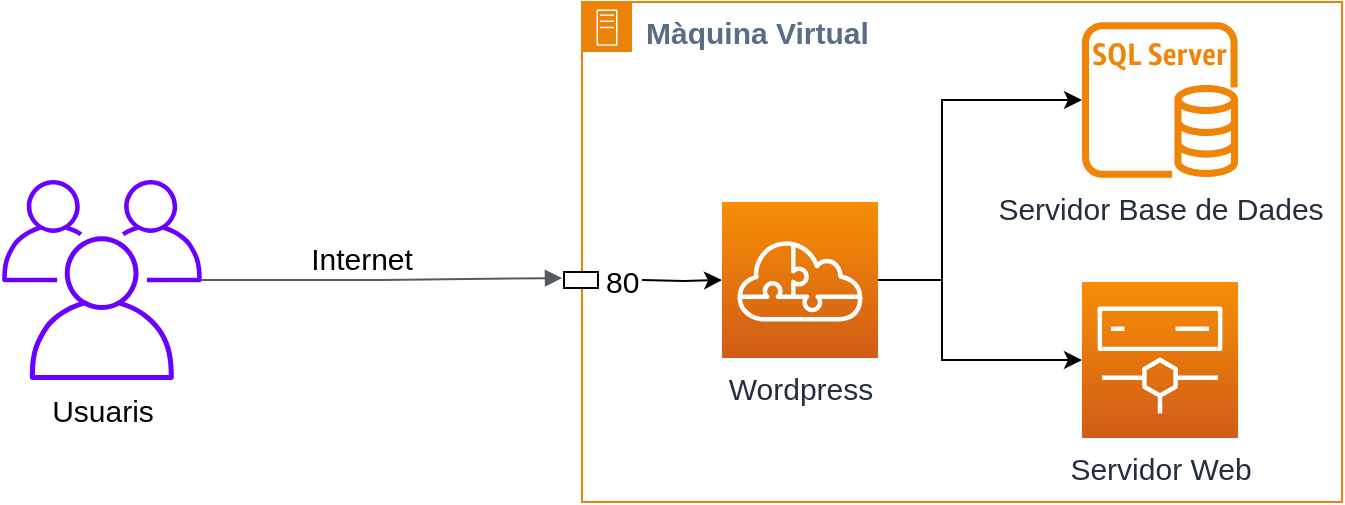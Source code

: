 <mxfile version="21.6.8" type="device" pages="2">
  <diagram id="7BS8W2Eh7hPiAfmex7UW" name="monolitic">
    <mxGraphModel dx="1420" dy="840" grid="1" gridSize="10" guides="1" tooltips="1" connect="1" arrows="1" fold="1" page="1" pageScale="1" pageWidth="827" pageHeight="1169" math="0" shadow="0">
      <root>
        <mxCell id="0" />
        <mxCell id="1" parent="0" />
        <mxCell id="gs3cca02H7_guCa9z_B3-4" value="&lt;b&gt;Màquina Virtual&lt;/b&gt;" style="points=[[0,0],[0.25,0],[0.5,0],[0.75,0],[1,0],[1,0.25],[1,0.5],[1,0.75],[1,1],[0.75,1],[0.5,1],[0.25,1],[0,1],[0,0.75],[0,0.5],[0,0.25]];outlineConnect=0;gradientColor=none;html=1;whiteSpace=wrap;fontSize=15;fontStyle=0;container=1;pointerEvents=0;collapsible=0;recursiveResize=0;shape=mxgraph.aws4.group;grIcon=mxgraph.aws4.group_on_premise;strokeColor=#ed8209;fillColor=none;verticalAlign=top;align=left;spacingLeft=30;fontColor=#5A6C86;dashed=0;" vertex="1" parent="1">
          <mxGeometry x="440" y="20" width="380" height="250" as="geometry" />
        </mxCell>
        <mxCell id="gs3cca02H7_guCa9z_B3-1" value="Wordpress" style="sketch=0;points=[[0,0,0],[0.25,0,0],[0.5,0,0],[0.75,0,0],[1,0,0],[0,1,0],[0.25,1,0],[0.5,1,0],[0.75,1,0],[1,1,0],[0,0.25,0],[0,0.5,0],[0,0.75,0],[1,0.25,0],[1,0.5,0],[1,0.75,0]];outlineConnect=0;fontColor=#232F3E;gradientColor=#F78E04;gradientDirection=north;fillColor=#D05C17;strokeColor=#ffffff;dashed=0;verticalLabelPosition=bottom;verticalAlign=top;align=center;html=1;fontSize=15;fontStyle=0;aspect=fixed;shape=mxgraph.aws4.resourceIcon;resIcon=mxgraph.aws4.serverless_application_repository;" vertex="1" parent="gs3cca02H7_guCa9z_B3-4">
          <mxGeometry x="70" y="100" width="78" height="78" as="geometry" />
        </mxCell>
        <mxCell id="gs3cca02H7_guCa9z_B3-3" value="Servidor Base de Dades" style="sketch=0;outlineConnect=0;fontColor=#232F3E;gradientColor=none;fillColor=#EF8407;strokeColor=none;dashed=0;verticalLabelPosition=bottom;verticalAlign=top;align=center;html=1;fontSize=15;fontStyle=0;aspect=fixed;pointerEvents=1;shape=mxgraph.aws4.rds_sql_server_instance;" vertex="1" parent="gs3cca02H7_guCa9z_B3-4">
          <mxGeometry x="250" y="10" width="78" height="78" as="geometry" />
        </mxCell>
        <mxCell id="gs3cca02H7_guCa9z_B3-13" style="edgeStyle=orthogonalEdgeStyle;rounded=0;orthogonalLoop=1;jettySize=auto;html=1;fontSize=15;" edge="1" parent="gs3cca02H7_guCa9z_B3-4" source="gs3cca02H7_guCa9z_B3-1" target="gs3cca02H7_guCa9z_B3-3">
          <mxGeometry relative="1" as="geometry">
            <Array as="points">
              <mxPoint x="180" y="139" />
              <mxPoint x="180" y="49" />
            </Array>
          </mxGeometry>
        </mxCell>
        <mxCell id="gs3cca02H7_guCa9z_B3-2" value="Servidor Web" style="sketch=0;points=[[0,0,0],[0.25,0,0],[0.5,0,0],[0.75,0,0],[1,0,0],[0,1,0],[0.25,1,0],[0.5,1,0],[0.75,1,0],[1,1,0],[0,0.25,0],[0,0.5,0],[0,0.75,0],[1,0.25,0],[1,0.5,0],[1,0.75,0]];outlineConnect=0;fontColor=#232F3E;gradientColor=#F78E04;gradientDirection=north;fillColor=#D05C17;strokeColor=#ffffff;dashed=0;verticalLabelPosition=bottom;verticalAlign=top;align=center;html=1;fontSize=15;fontStyle=0;aspect=fixed;shape=mxgraph.aws4.resourceIcon;resIcon=mxgraph.aws4.elemental;" vertex="1" parent="gs3cca02H7_guCa9z_B3-4">
          <mxGeometry x="250" y="140" width="78" height="78" as="geometry" />
        </mxCell>
        <mxCell id="gs3cca02H7_guCa9z_B3-14" style="edgeStyle=orthogonalEdgeStyle;rounded=0;orthogonalLoop=1;jettySize=auto;html=1;fontSize=15;" edge="1" parent="gs3cca02H7_guCa9z_B3-4" source="gs3cca02H7_guCa9z_B3-1" target="gs3cca02H7_guCa9z_B3-2">
          <mxGeometry relative="1" as="geometry">
            <Array as="points">
              <mxPoint x="180" y="139" />
              <mxPoint x="180" y="179" />
            </Array>
          </mxGeometry>
        </mxCell>
        <mxCell id="gs3cca02H7_guCa9z_B3-5" value="Usuaris" style="sketch=0;outlineConnect=0;fontColor=#050505;strokeColor=#3700CC;fillColor=#6a00ff;dashed=0;verticalLabelPosition=bottom;verticalAlign=top;align=center;html=1;fontSize=15;fontStyle=0;aspect=fixed;shape=mxgraph.aws4.illustration_users;pointerEvents=1" vertex="1" parent="1">
          <mxGeometry x="150" y="109" width="100" height="100" as="geometry" />
        </mxCell>
        <mxCell id="gs3cca02H7_guCa9z_B3-12" style="edgeStyle=orthogonalEdgeStyle;rounded=0;orthogonalLoop=1;jettySize=auto;html=1;fontSize=15;" edge="1" parent="1" target="gs3cca02H7_guCa9z_B3-1">
          <mxGeometry relative="1" as="geometry">
            <mxPoint x="470" y="159" as="sourcePoint" />
          </mxGeometry>
        </mxCell>
        <mxCell id="gs3cca02H7_guCa9z_B3-7" value="80" style="fontStyle=0;labelPosition=right;verticalLabelPosition=middle;align=left;verticalAlign=middle;spacingLeft=2;fontSize=15;" vertex="1" parent="1">
          <mxGeometry x="431" y="155" width="17" height="8" as="geometry" />
        </mxCell>
        <mxCell id="gs3cca02H7_guCa9z_B3-11" value="" style="edgeStyle=orthogonalEdgeStyle;html=1;endArrow=block;elbow=vertical;startArrow=none;endFill=1;strokeColor=#545B64;rounded=0;fontSize=15;" edge="1" parent="1" source="gs3cca02H7_guCa9z_B3-5">
          <mxGeometry width="100" relative="1" as="geometry">
            <mxPoint x="350" y="430" as="sourcePoint" />
            <mxPoint x="430" y="158" as="targetPoint" />
          </mxGeometry>
        </mxCell>
        <mxCell id="wIquGmHg2yUp4vjcL8od-1" value="Internet" style="text;html=1;strokeColor=none;fillColor=none;align=center;verticalAlign=middle;whiteSpace=wrap;rounded=0;fontSize=15;" vertex="1" parent="1">
          <mxGeometry x="300" y="133" width="60" height="30" as="geometry" />
        </mxCell>
      </root>
    </mxGraphModel>
  </diagram>
  <diagram name="repte_separacio" id="9pQsjuIs-laDANAN4uuR">
    <mxGraphModel dx="1420" dy="840" grid="1" gridSize="10" guides="1" tooltips="1" connect="1" arrows="1" fold="1" page="1" pageScale="1" pageWidth="827" pageHeight="1169" math="0" shadow="0">
      <root>
        <mxCell id="2AJcxWMldHsI3XnQPxvV-0" />
        <mxCell id="2AJcxWMldHsI3XnQPxvV-1" parent="2AJcxWMldHsI3XnQPxvV-0" />
        <mxCell id="2AJcxWMldHsI3XnQPxvV-2" value="&lt;b&gt;Màquina Virtual&lt;/b&gt;" style="points=[[0,0],[0.25,0],[0.5,0],[0.75,0],[1,0],[1,0.25],[1,0.5],[1,0.75],[1,1],[0.75,1],[0.5,1],[0.25,1],[0,1],[0,0.75],[0,0.5],[0,0.25]];outlineConnect=0;gradientColor=none;html=1;whiteSpace=wrap;fontSize=15;fontStyle=0;container=1;pointerEvents=0;collapsible=0;recursiveResize=0;shape=mxgraph.aws4.group;grIcon=mxgraph.aws4.group_on_premise;strokeColor=#ed8209;fillColor=none;verticalAlign=top;align=left;spacingLeft=30;fontColor=#5A6C86;dashed=0;" vertex="1" parent="2AJcxWMldHsI3XnQPxvV-1">
          <mxGeometry x="440" y="20" width="380" height="250" as="geometry" />
        </mxCell>
        <mxCell id="FP2FyY-8GkdjA_efPvNI-6" style="edgeStyle=orthogonalEdgeStyle;rounded=0;orthogonalLoop=1;jettySize=auto;html=1;" edge="1" parent="2AJcxWMldHsI3XnQPxvV-2" source="2AJcxWMldHsI3XnQPxvV-3" target="2AJcxWMldHsI3XnQPxvV-6">
          <mxGeometry relative="1" as="geometry" />
        </mxCell>
        <mxCell id="2AJcxWMldHsI3XnQPxvV-3" value="Wordpress" style="sketch=0;points=[[0,0,0],[0.25,0,0],[0.5,0,0],[0.75,0,0],[1,0,0],[0,1,0],[0.25,1,0],[0.5,1,0],[0.75,1,0],[1,1,0],[0,0.25,0],[0,0.5,0],[0,0.75,0],[1,0.25,0],[1,0.5,0],[1,0.75,0]];outlineConnect=0;fontColor=#232F3E;gradientColor=#F78E04;gradientDirection=north;fillColor=#D05C17;strokeColor=#ffffff;dashed=0;verticalLabelPosition=bottom;verticalAlign=top;align=center;html=1;fontSize=15;fontStyle=0;aspect=fixed;shape=mxgraph.aws4.resourceIcon;resIcon=mxgraph.aws4.serverless_application_repository;" vertex="1" parent="2AJcxWMldHsI3XnQPxvV-2">
          <mxGeometry x="70" y="100" width="78" height="78" as="geometry" />
        </mxCell>
        <mxCell id="2AJcxWMldHsI3XnQPxvV-6" value="Servidor Web" style="sketch=0;points=[[0,0,0],[0.25,0,0],[0.5,0,0],[0.75,0,0],[1,0,0],[0,1,0],[0.25,1,0],[0.5,1,0],[0.75,1,0],[1,1,0],[0,0.25,0],[0,0.5,0],[0,0.75,0],[1,0.25,0],[1,0.5,0],[1,0.75,0]];outlineConnect=0;fontColor=#232F3E;gradientColor=#F78E04;gradientDirection=north;fillColor=#D05C17;strokeColor=#ffffff;dashed=0;verticalLabelPosition=bottom;verticalAlign=top;align=center;html=1;fontSize=15;fontStyle=0;aspect=fixed;shape=mxgraph.aws4.resourceIcon;resIcon=mxgraph.aws4.elemental;" vertex="1" parent="2AJcxWMldHsI3XnQPxvV-2">
          <mxGeometry x="250" y="100" width="78" height="78" as="geometry" />
        </mxCell>
        <mxCell id="2AJcxWMldHsI3XnQPxvV-8" value="Usuaris" style="sketch=0;outlineConnect=0;fontColor=#050505;strokeColor=#3700CC;fillColor=#6a00ff;dashed=0;verticalLabelPosition=bottom;verticalAlign=top;align=center;html=1;fontSize=15;fontStyle=0;aspect=fixed;shape=mxgraph.aws4.illustration_users;pointerEvents=1" vertex="1" parent="2AJcxWMldHsI3XnQPxvV-1">
          <mxGeometry x="150" y="109" width="100" height="100" as="geometry" />
        </mxCell>
        <mxCell id="2AJcxWMldHsI3XnQPxvV-9" style="edgeStyle=orthogonalEdgeStyle;rounded=0;orthogonalLoop=1;jettySize=auto;html=1;fontSize=15;" edge="1" parent="2AJcxWMldHsI3XnQPxvV-1" target="2AJcxWMldHsI3XnQPxvV-3">
          <mxGeometry relative="1" as="geometry">
            <mxPoint x="470" y="159" as="sourcePoint" />
          </mxGeometry>
        </mxCell>
        <mxCell id="2AJcxWMldHsI3XnQPxvV-10" value="80" style="fontStyle=0;labelPosition=right;verticalLabelPosition=middle;align=left;verticalAlign=middle;spacingLeft=2;fontSize=15;" vertex="1" parent="2AJcxWMldHsI3XnQPxvV-1">
          <mxGeometry x="431" y="155" width="17" height="8" as="geometry" />
        </mxCell>
        <mxCell id="2AJcxWMldHsI3XnQPxvV-11" value="" style="edgeStyle=orthogonalEdgeStyle;html=1;endArrow=block;elbow=vertical;startArrow=none;endFill=1;strokeColor=#545B64;rounded=0;fontSize=15;" edge="1" parent="2AJcxWMldHsI3XnQPxvV-1" source="2AJcxWMldHsI3XnQPxvV-8">
          <mxGeometry width="100" relative="1" as="geometry">
            <mxPoint x="350" y="430" as="sourcePoint" />
            <mxPoint x="430" y="158" as="targetPoint" />
          </mxGeometry>
        </mxCell>
        <mxCell id="2AJcxWMldHsI3XnQPxvV-12" value="Internet" style="text;html=1;strokeColor=none;fillColor=none;align=center;verticalAlign=middle;whiteSpace=wrap;rounded=0;fontSize=15;" vertex="1" parent="2AJcxWMldHsI3XnQPxvV-1">
          <mxGeometry x="300" y="133" width="60" height="30" as="geometry" />
        </mxCell>
        <mxCell id="FP2FyY-8GkdjA_efPvNI-0" value="&lt;b&gt;Màquina Virtual&lt;/b&gt;" style="points=[[0,0],[0.25,0],[0.5,0],[0.75,0],[1,0],[1,0.25],[1,0.5],[1,0.75],[1,1],[0.75,1],[0.5,1],[0.25,1],[0,1],[0,0.75],[0,0.5],[0,0.25]];outlineConnect=0;gradientColor=none;html=1;whiteSpace=wrap;fontSize=15;fontStyle=0;container=1;pointerEvents=0;collapsible=0;recursiveResize=0;shape=mxgraph.aws4.group;grIcon=mxgraph.aws4.group_on_premise;strokeColor=#ed8209;fillColor=none;verticalAlign=top;align=left;spacingLeft=30;fontColor=#5A6C86;dashed=0;" vertex="1" parent="2AJcxWMldHsI3XnQPxvV-1">
          <mxGeometry x="448" y="320" width="362" height="200" as="geometry" />
        </mxCell>
        <mxCell id="FP2FyY-8GkdjA_efPvNI-2" value="Servidor Base de Dades" style="sketch=0;outlineConnect=0;fontColor=#232F3E;gradientColor=none;fillColor=#EF8407;strokeColor=none;dashed=0;verticalLabelPosition=bottom;verticalAlign=top;align=center;html=1;fontSize=15;fontStyle=0;aspect=fixed;pointerEvents=1;shape=mxgraph.aws4.rds_sql_server_instance;" vertex="1" parent="FP2FyY-8GkdjA_efPvNI-0">
          <mxGeometry x="143" y="70" width="78" height="78" as="geometry" />
        </mxCell>
        <mxCell id="FP2FyY-8GkdjA_efPvNI-7" style="edgeStyle=orthogonalEdgeStyle;rounded=0;orthogonalLoop=1;jettySize=auto;html=1;" edge="1" parent="2AJcxWMldHsI3XnQPxvV-1" source="2AJcxWMldHsI3XnQPxvV-3" target="FP2FyY-8GkdjA_efPvNI-2">
          <mxGeometry relative="1" as="geometry" />
        </mxCell>
      </root>
    </mxGraphModel>
  </diagram>
</mxfile>
